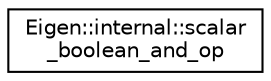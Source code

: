 digraph "Graphical Class Hierarchy"
{
  edge [fontname="Helvetica",fontsize="10",labelfontname="Helvetica",labelfontsize="10"];
  node [fontname="Helvetica",fontsize="10",shape=record];
  rankdir="LR";
  Node1 [label="Eigen::internal::scalar\l_boolean_and_op",height=0.2,width=0.4,color="black", fillcolor="white", style="filled",URL="$struct_eigen_1_1internal_1_1scalar__boolean__and__op.html"];
}
